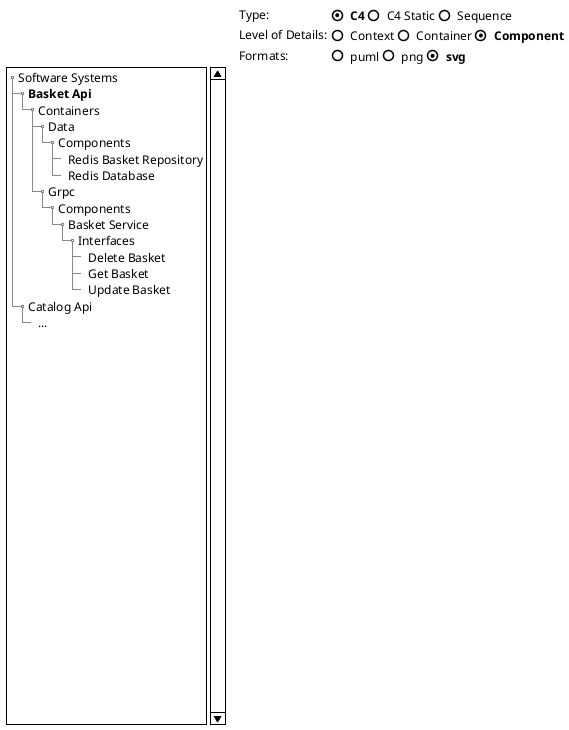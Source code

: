 @startsalt
{
. | Type: { (X) **C4** | () C4 Static | () Sequence }
. | Level of Details: { () Context | () Container | (X) **Component**}
. | Formats: { () puml | () png | (X) **svg**}

{SI
{
{T
 + Software Systems
 ++ **Basket Api**
 +++ Containers
 ++++ Data
 +++++ Components
 ++++++ Redis Basket Repository
 ++++++ Redis Database
 ++++ Grpc
 +++++ Components
 ++++++ Basket Service
 +++++++ Interfaces
 ++++++++ Delete Basket
 ++++++++ Get Basket
 ++++++++ Update Basket
 ++ Catalog Api
 +++ ...
.
.
.
.
.
.
.
.
.
.
.
.
.
.
.
.
.
.
.
.
.
.
.
.
}
} 
}
}

@endsalt